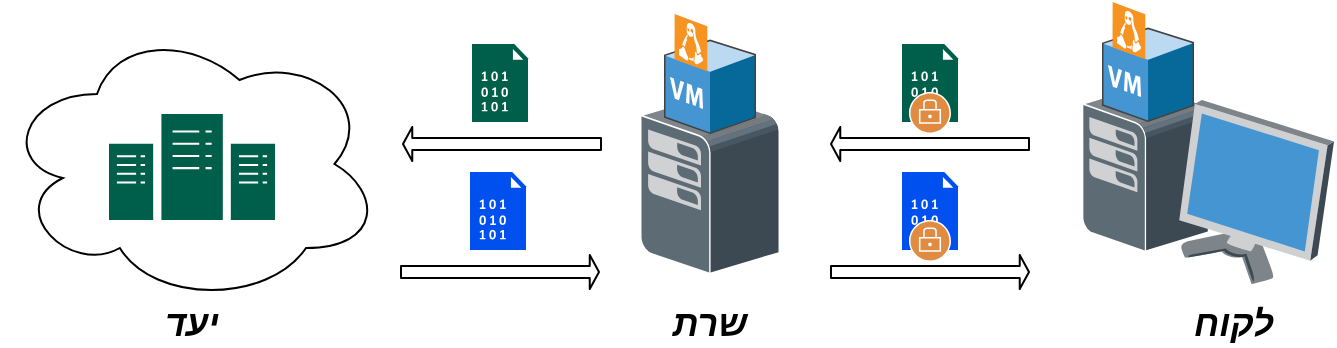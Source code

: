 <mxfile version="14.6.13" type="device"><diagram id="wvnejvhBBlbVMUeztKE6" name="‫עמוד-1‬"><mxGraphModel dx="1091" dy="853" grid="1" gridSize="10" guides="1" tooltips="1" connect="1" arrows="1" fold="1" page="1" pageScale="1" pageWidth="827" pageHeight="1169" math="0" shadow="0"><root><mxCell id="0"/><mxCell id="1" parent="0"/><mxCell id="hmkchPODZfDlSnhJq6X_-8" value="" style="ellipse;shape=cloud;whiteSpace=wrap;html=1;" parent="1" vertex="1"><mxGeometry x="60" y="120" width="190" height="140" as="geometry"/></mxCell><mxCell id="hmkchPODZfDlSnhJq6X_-1" value="" style="shadow=0;dashed=0;html=1;labelPosition=center;verticalLabelPosition=bottom;verticalAlign=top;align=center;outlineConnect=0;shape=mxgraph.veeam.3d.workstation;" parent="1" vertex="1"><mxGeometry x="600" y="150" width="126" height="100" as="geometry"/></mxCell><mxCell id="hmkchPODZfDlSnhJq6X_-2" value="" style="shadow=0;dashed=0;html=1;labelPosition=center;verticalLabelPosition=bottom;verticalAlign=top;align=center;outlineConnect=0;shape=mxgraph.veeam.3d.vm_linux;" parent="1" vertex="1"><mxGeometry x="610" y="109" width="46" height="60" as="geometry"/></mxCell><mxCell id="hmkchPODZfDlSnhJq6X_-4" value="" style="shadow=0;dashed=0;html=1;labelPosition=center;verticalLabelPosition=bottom;verticalAlign=top;align=center;outlineConnect=0;shape=mxgraph.veeam.3d.esx_esxi;" parent="1" vertex="1"><mxGeometry x="379" y="155" width="70" height="90" as="geometry"/></mxCell><mxCell id="hmkchPODZfDlSnhJq6X_-7" value="" style="pointerEvents=1;shadow=0;dashed=0;html=1;strokeColor=none;fillColor=#005F4B;labelPosition=center;verticalLabelPosition=bottom;verticalAlign=top;align=center;outlineConnect=0;shape=mxgraph.veeam2.datacenter;" parent="1" vertex="1"><mxGeometry x="113.5" y="165" width="83" height="53" as="geometry"/></mxCell><mxCell id="hmkchPODZfDlSnhJq6X_-9" value="" style="pointerEvents=1;shadow=0;dashed=0;html=1;strokeColor=none;fillColor=#005F4B;labelPosition=center;verticalLabelPosition=bottom;verticalAlign=top;align=center;outlineConnect=0;shape=mxgraph.veeam2.data_file;" parent="1" vertex="1"><mxGeometry x="510" y="130" width="28.0" height="39" as="geometry"/></mxCell><mxCell id="hmkchPODZfDlSnhJq6X_-10" value="" style="shape=flexArrow;endArrow=classic;html=1;endWidth=10;endSize=1.21;width=6;" parent="1" edge="1"><mxGeometry width="50" height="50" relative="1" as="geometry"><mxPoint x="574" y="180" as="sourcePoint"/><mxPoint x="474" y="180" as="targetPoint"/></mxGeometry></mxCell><mxCell id="hmkchPODZfDlSnhJq6X_-11" value="" style="shape=flexArrow;endArrow=classic;html=1;endWidth=10;endSize=1.21;width=6;" parent="1" edge="1"><mxGeometry width="50" height="50" relative="1" as="geometry"><mxPoint x="360" y="180" as="sourcePoint"/><mxPoint x="260" y="180" as="targetPoint"/></mxGeometry></mxCell><mxCell id="hmkchPODZfDlSnhJq6X_-12" value="" style="pointerEvents=1;shadow=0;dashed=0;html=1;strokeColor=none;fillColor=#005F4B;labelPosition=center;verticalLabelPosition=bottom;verticalAlign=top;align=center;outlineConnect=0;shape=mxgraph.veeam2.data_file;" parent="1" vertex="1"><mxGeometry x="295" y="130" width="28.0" height="39" as="geometry"/></mxCell><mxCell id="hmkchPODZfDlSnhJq6X_-14" value="" style="shape=flexArrow;endArrow=classic;html=1;endWidth=10;endSize=1.21;width=6;" parent="1" edge="1"><mxGeometry width="50" height="50" relative="1" as="geometry"><mxPoint x="259" y="244" as="sourcePoint"/><mxPoint x="359" y="244" as="targetPoint"/></mxGeometry></mxCell><mxCell id="hmkchPODZfDlSnhJq6X_-15" value="" style="pointerEvents=1;shadow=0;dashed=0;html=1;strokeColor=#001DBC;fillColor=#0050ef;labelPosition=center;verticalLabelPosition=bottom;verticalAlign=top;align=center;outlineConnect=0;shape=mxgraph.veeam2.data_file;fontColor=#ffffff;" parent="1" vertex="1"><mxGeometry x="294" y="194" width="28.0" height="39" as="geometry"/></mxCell><mxCell id="hmkchPODZfDlSnhJq6X_-16" value="" style="pointerEvents=1;shadow=0;dashed=0;html=1;strokeColor=none;fillColor=#DF8C42;labelPosition=center;verticalLabelPosition=bottom;verticalAlign=top;align=center;outlineConnect=0;shape=mxgraph.veeam2.locked;" parent="1" vertex="1"><mxGeometry x="513.5" y="154" width="21" height="21" as="geometry"/></mxCell><mxCell id="hmkchPODZfDlSnhJq6X_-20" value="" style="pointerEvents=1;shadow=0;dashed=0;html=1;strokeColor=#001DBC;fillColor=#0050ef;labelPosition=center;verticalLabelPosition=bottom;verticalAlign=top;align=center;outlineConnect=0;shape=mxgraph.veeam2.data_file;fontColor=#ffffff;" parent="1" vertex="1"><mxGeometry x="510" y="194" width="28.0" height="39" as="geometry"/></mxCell><mxCell id="hmkchPODZfDlSnhJq6X_-21" value="" style="shape=flexArrow;endArrow=classic;html=1;endWidth=10;endSize=1.21;width=6;" parent="1" edge="1"><mxGeometry width="50" height="50" relative="1" as="geometry"><mxPoint x="474" y="244" as="sourcePoint"/><mxPoint x="574" y="244" as="targetPoint"/></mxGeometry></mxCell><mxCell id="hmkchPODZfDlSnhJq6X_-22" value="" style="pointerEvents=1;shadow=0;dashed=0;html=1;strokeColor=none;fillColor=#DF8C42;labelPosition=center;verticalLabelPosition=bottom;verticalAlign=top;align=center;outlineConnect=0;shape=mxgraph.veeam2.locked;" parent="1" vertex="1"><mxGeometry x="513.5" y="218" width="21" height="21" as="geometry"/></mxCell><mxCell id="hmkchPODZfDlSnhJq6X_-23" value="" style="shadow=0;dashed=0;html=1;labelPosition=center;verticalLabelPosition=bottom;verticalAlign=top;align=center;outlineConnect=0;shape=mxgraph.veeam.3d.vm_linux;" parent="1" vertex="1"><mxGeometry x="391" y="115" width="46" height="60" as="geometry"/></mxCell><mxCell id="hmkchPODZfDlSnhJq6X_-24" value="&lt;font style=&quot;font-size: 18px&quot;&gt;&lt;b&gt;&lt;i&gt;יעד&lt;/i&gt;&lt;/b&gt;&lt;/font&gt;" style="text;html=1;strokeColor=none;fillColor=none;align=center;verticalAlign=middle;whiteSpace=wrap;rounded=0;" parent="1" vertex="1"><mxGeometry x="135" y="260" width="40" height="20" as="geometry"/></mxCell><mxCell id="hmkchPODZfDlSnhJq6X_-25" value="&lt;font style=&quot;font-size: 18px&quot;&gt;&lt;b&gt;&lt;i&gt;שרת&lt;/i&gt;&lt;/b&gt;&lt;/font&gt;" style="text;html=1;strokeColor=none;fillColor=none;align=center;verticalAlign=middle;whiteSpace=wrap;rounded=0;" parent="1" vertex="1"><mxGeometry x="394" y="260" width="40" height="20" as="geometry"/></mxCell><mxCell id="hmkchPODZfDlSnhJq6X_-26" value="&lt;font style=&quot;font-size: 18px&quot;&gt;&lt;b&gt;&lt;i&gt;לקוח&lt;/i&gt;&lt;/b&gt;&lt;/font&gt;" style="text;html=1;strokeColor=none;fillColor=none;align=center;verticalAlign=middle;whiteSpace=wrap;rounded=0;" parent="1" vertex="1"><mxGeometry x="656" y="260" width="40" height="20" as="geometry"/></mxCell></root></mxGraphModel></diagram></mxfile>